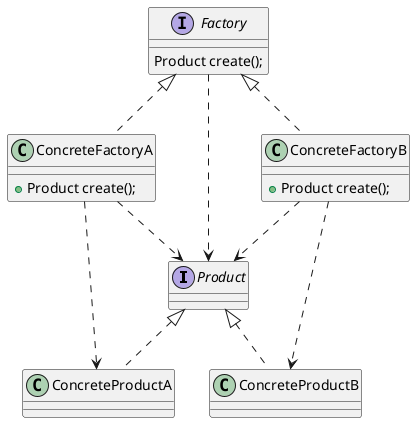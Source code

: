 @startuml

interface Product
class ConcreteProductA implements Product
class ConcreteProductB implements Product
interface Factory {
    Product create();
}
class ConcreteFactoryA implements Factory {
    + Product create();
}
class ConcreteFactoryB implements Factory {
    + Product create();
}
Factory ..> Product
ConcreteFactoryA ..> Product
ConcreteFactoryB ..> Product
ConcreteFactoryA ..> ConcreteProductA
ConcreteFactoryB ..> ConcreteProductB

@enduml